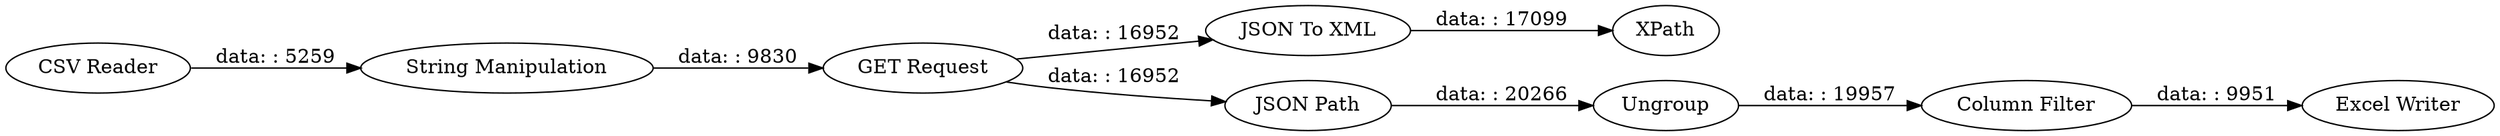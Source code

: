 digraph {
	"-3337494727777338061_125" [label=Ungroup]
	"-3337494727777338061_132" [label="Excel Writer"]
	"-3337494727777338061_122" [label="String Manipulation"]
	"-3337494727777338061_128" [label="JSON To XML"]
	"-3337494727777338061_129" [label=XPath]
	"-3337494727777338061_114" [label="GET Request"]
	"-3337494727777338061_131" [label="Column Filter"]
	"-3337494727777338061_117" [label="JSON Path"]
	"-3337494727777338061_133" [label="CSV Reader"]
	"-3337494727777338061_125" -> "-3337494727777338061_131" [label="data: : 19957"]
	"-3337494727777338061_122" -> "-3337494727777338061_114" [label="data: : 9830"]
	"-3337494727777338061_133" -> "-3337494727777338061_122" [label="data: : 5259"]
	"-3337494727777338061_114" -> "-3337494727777338061_117" [label="data: : 16952"]
	"-3337494727777338061_114" -> "-3337494727777338061_128" [label="data: : 16952"]
	"-3337494727777338061_128" -> "-3337494727777338061_129" [label="data: : 17099"]
	"-3337494727777338061_117" -> "-3337494727777338061_125" [label="data: : 20266"]
	"-3337494727777338061_131" -> "-3337494727777338061_132" [label="data: : 9951"]
	rankdir=LR
}
